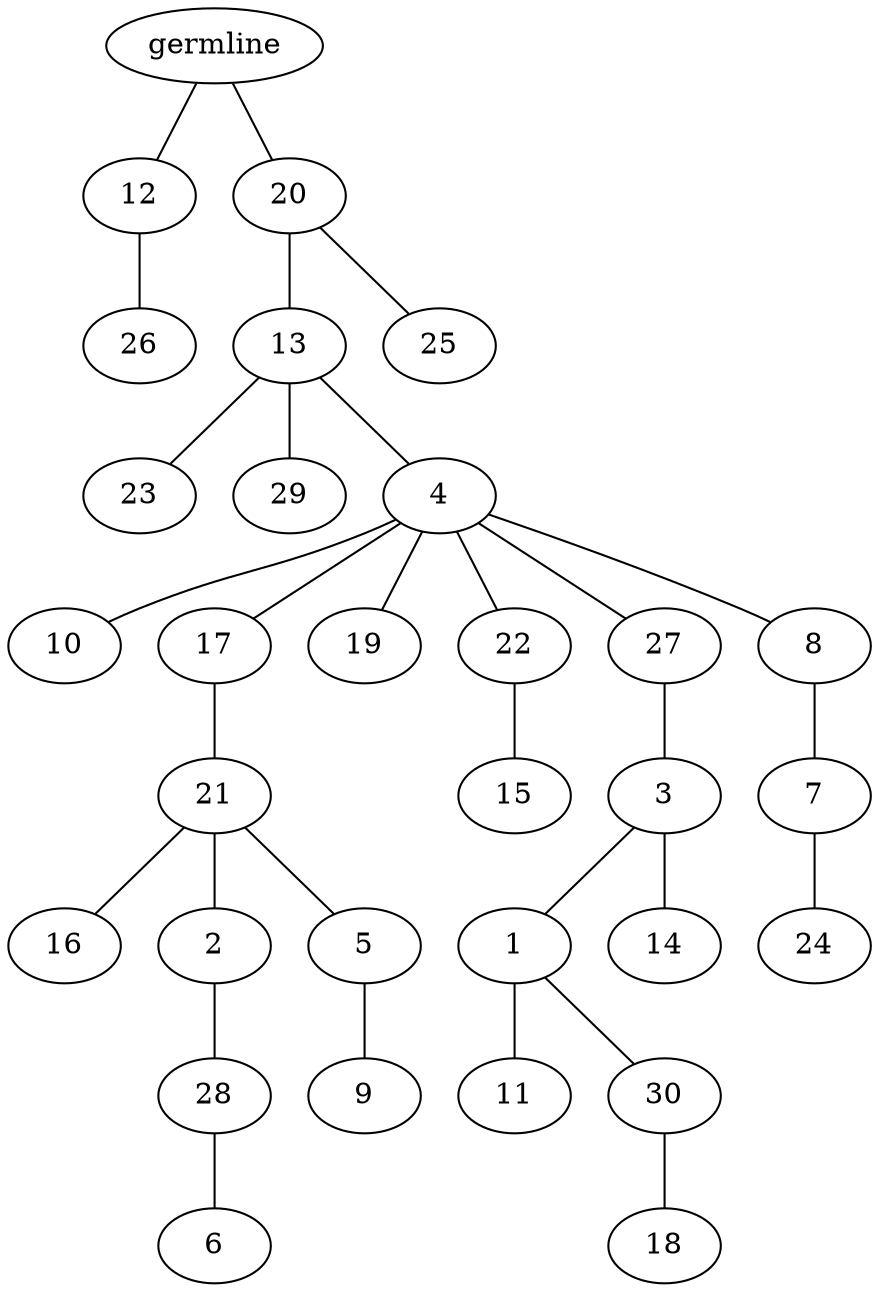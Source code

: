 graph tree {
    "140158417281616" [label="germline"];
    "140158405720192" [label="12"];
    "140158405721680" [label="26"];
    "140158405718512" [label="20"];
    "140158405720096" [label="13"];
    "140158405720336" [label="23"];
    "140158405721776" [label="29"];
    "140158406974384" [label="4"];
    "140158406975248" [label="10"];
    "140158406973376" [label="17"];
    "140158406974288" [label="21"];
    "140158406972128" [label="16"];
    "140158406972368" [label="2"];
    "140158406974672" [label="28"];
    "140158406973280" [label="6"];
    "140158406973232" [label="5"];
    "140158406974768" [label="9"];
    "140158406974960" [label="19"];
    "140158406973040" [label="22"];
    "140158416101184" [label="15"];
    "140158416097488" [label="27"];
    "140158416101040" [label="3"];
    "140158416100656" [label="1"];
    "140158416098352" [label="11"];
    "140158416099072" [label="30"];
    "140158410793216" [label="18"];
    "140158416101280" [label="14"];
    "140158416100128" [label="8"];
    "140158416098544" [label="7"];
    "140158410215824" [label="24"];
    "140158405718176" [label="25"];
    "140158417281616" -- "140158405720192";
    "140158417281616" -- "140158405718512";
    "140158405720192" -- "140158405721680";
    "140158405718512" -- "140158405720096";
    "140158405718512" -- "140158405718176";
    "140158405720096" -- "140158405720336";
    "140158405720096" -- "140158405721776";
    "140158405720096" -- "140158406974384";
    "140158406974384" -- "140158406975248";
    "140158406974384" -- "140158406973376";
    "140158406974384" -- "140158406974960";
    "140158406974384" -- "140158406973040";
    "140158406974384" -- "140158416097488";
    "140158406974384" -- "140158416100128";
    "140158406973376" -- "140158406974288";
    "140158406974288" -- "140158406972128";
    "140158406974288" -- "140158406972368";
    "140158406974288" -- "140158406973232";
    "140158406972368" -- "140158406974672";
    "140158406974672" -- "140158406973280";
    "140158406973232" -- "140158406974768";
    "140158406973040" -- "140158416101184";
    "140158416097488" -- "140158416101040";
    "140158416101040" -- "140158416100656";
    "140158416101040" -- "140158416101280";
    "140158416100656" -- "140158416098352";
    "140158416100656" -- "140158416099072";
    "140158416099072" -- "140158410793216";
    "140158416100128" -- "140158416098544";
    "140158416098544" -- "140158410215824";
}
